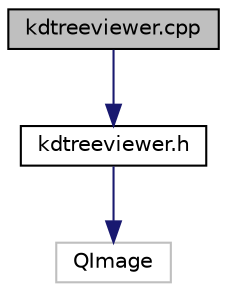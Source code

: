 digraph "kdtreeviewer.cpp"
{
 // INTERACTIVE_SVG=YES
  bgcolor="transparent";
  edge [fontname="Helvetica",fontsize="10",labelfontname="Helvetica",labelfontsize="10"];
  node [fontname="Helvetica",fontsize="10",shape=record];
  Node1 [label="kdtreeviewer.cpp",height=0.2,width=0.4,color="black", fillcolor="grey75", style="filled", fontcolor="black"];
  Node1 -> Node2 [color="midnightblue",fontsize="10",style="solid",fontname="Helvetica"];
  Node2 [label="kdtreeviewer.h",height=0.2,width=0.4,color="black",URL="$kdtreeviewer_8h.html"];
  Node2 -> Node3 [color="midnightblue",fontsize="10",style="solid",fontname="Helvetica"];
  Node3 [label="QImage",height=0.2,width=0.4,color="grey75"];
}
